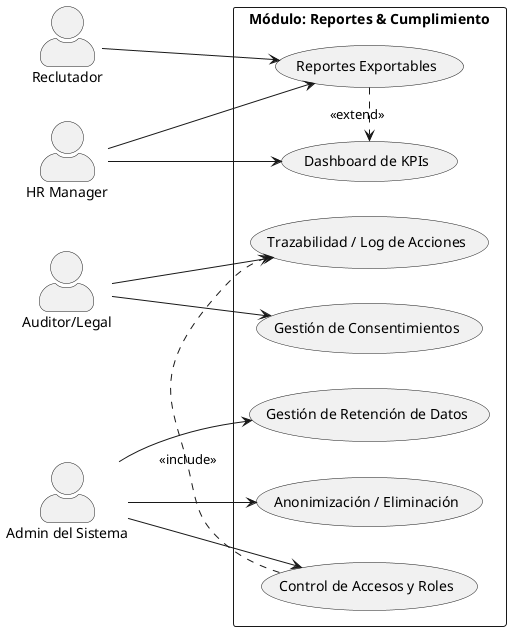 
@startuml ATS_UseCases_ReportesCumplimiento
left to right direction
skinparam actorStyle awesome

actor "HR Manager" as HR
actor "Reclutador" as Rec
actor "Auditor/Legal" as Auditor
actor "Admin del Sistema" as Adm

rectangle "Módulo: Reportes & Cumplimiento" {
  (Dashboard de KPIs) as UC_Dashboard
  (Reportes Exportables) as UC_Reportes
  (Trazabilidad / Log de Acciones) as UC_Log
  (Gestión de Retención de Datos) as UC_Retencion
  (Gestión de Consentimientos) as UC_Consent
  (Anonimización / Eliminación) as UC_Anon
  (Control de Accesos y Roles) as UC_RBAC
}

HR --> UC_Dashboard
HR --> UC_Reportes
Rec --> UC_Reportes
Auditor --> UC_Log
Auditor --> UC_Consent
Adm --> UC_Retencion
Adm --> UC_RBAC
Adm --> UC_Anon

UC_Reportes .> UC_Dashboard : <<extend>>
UC_RBAC .> UC_Log : <<include>>

@enduml
